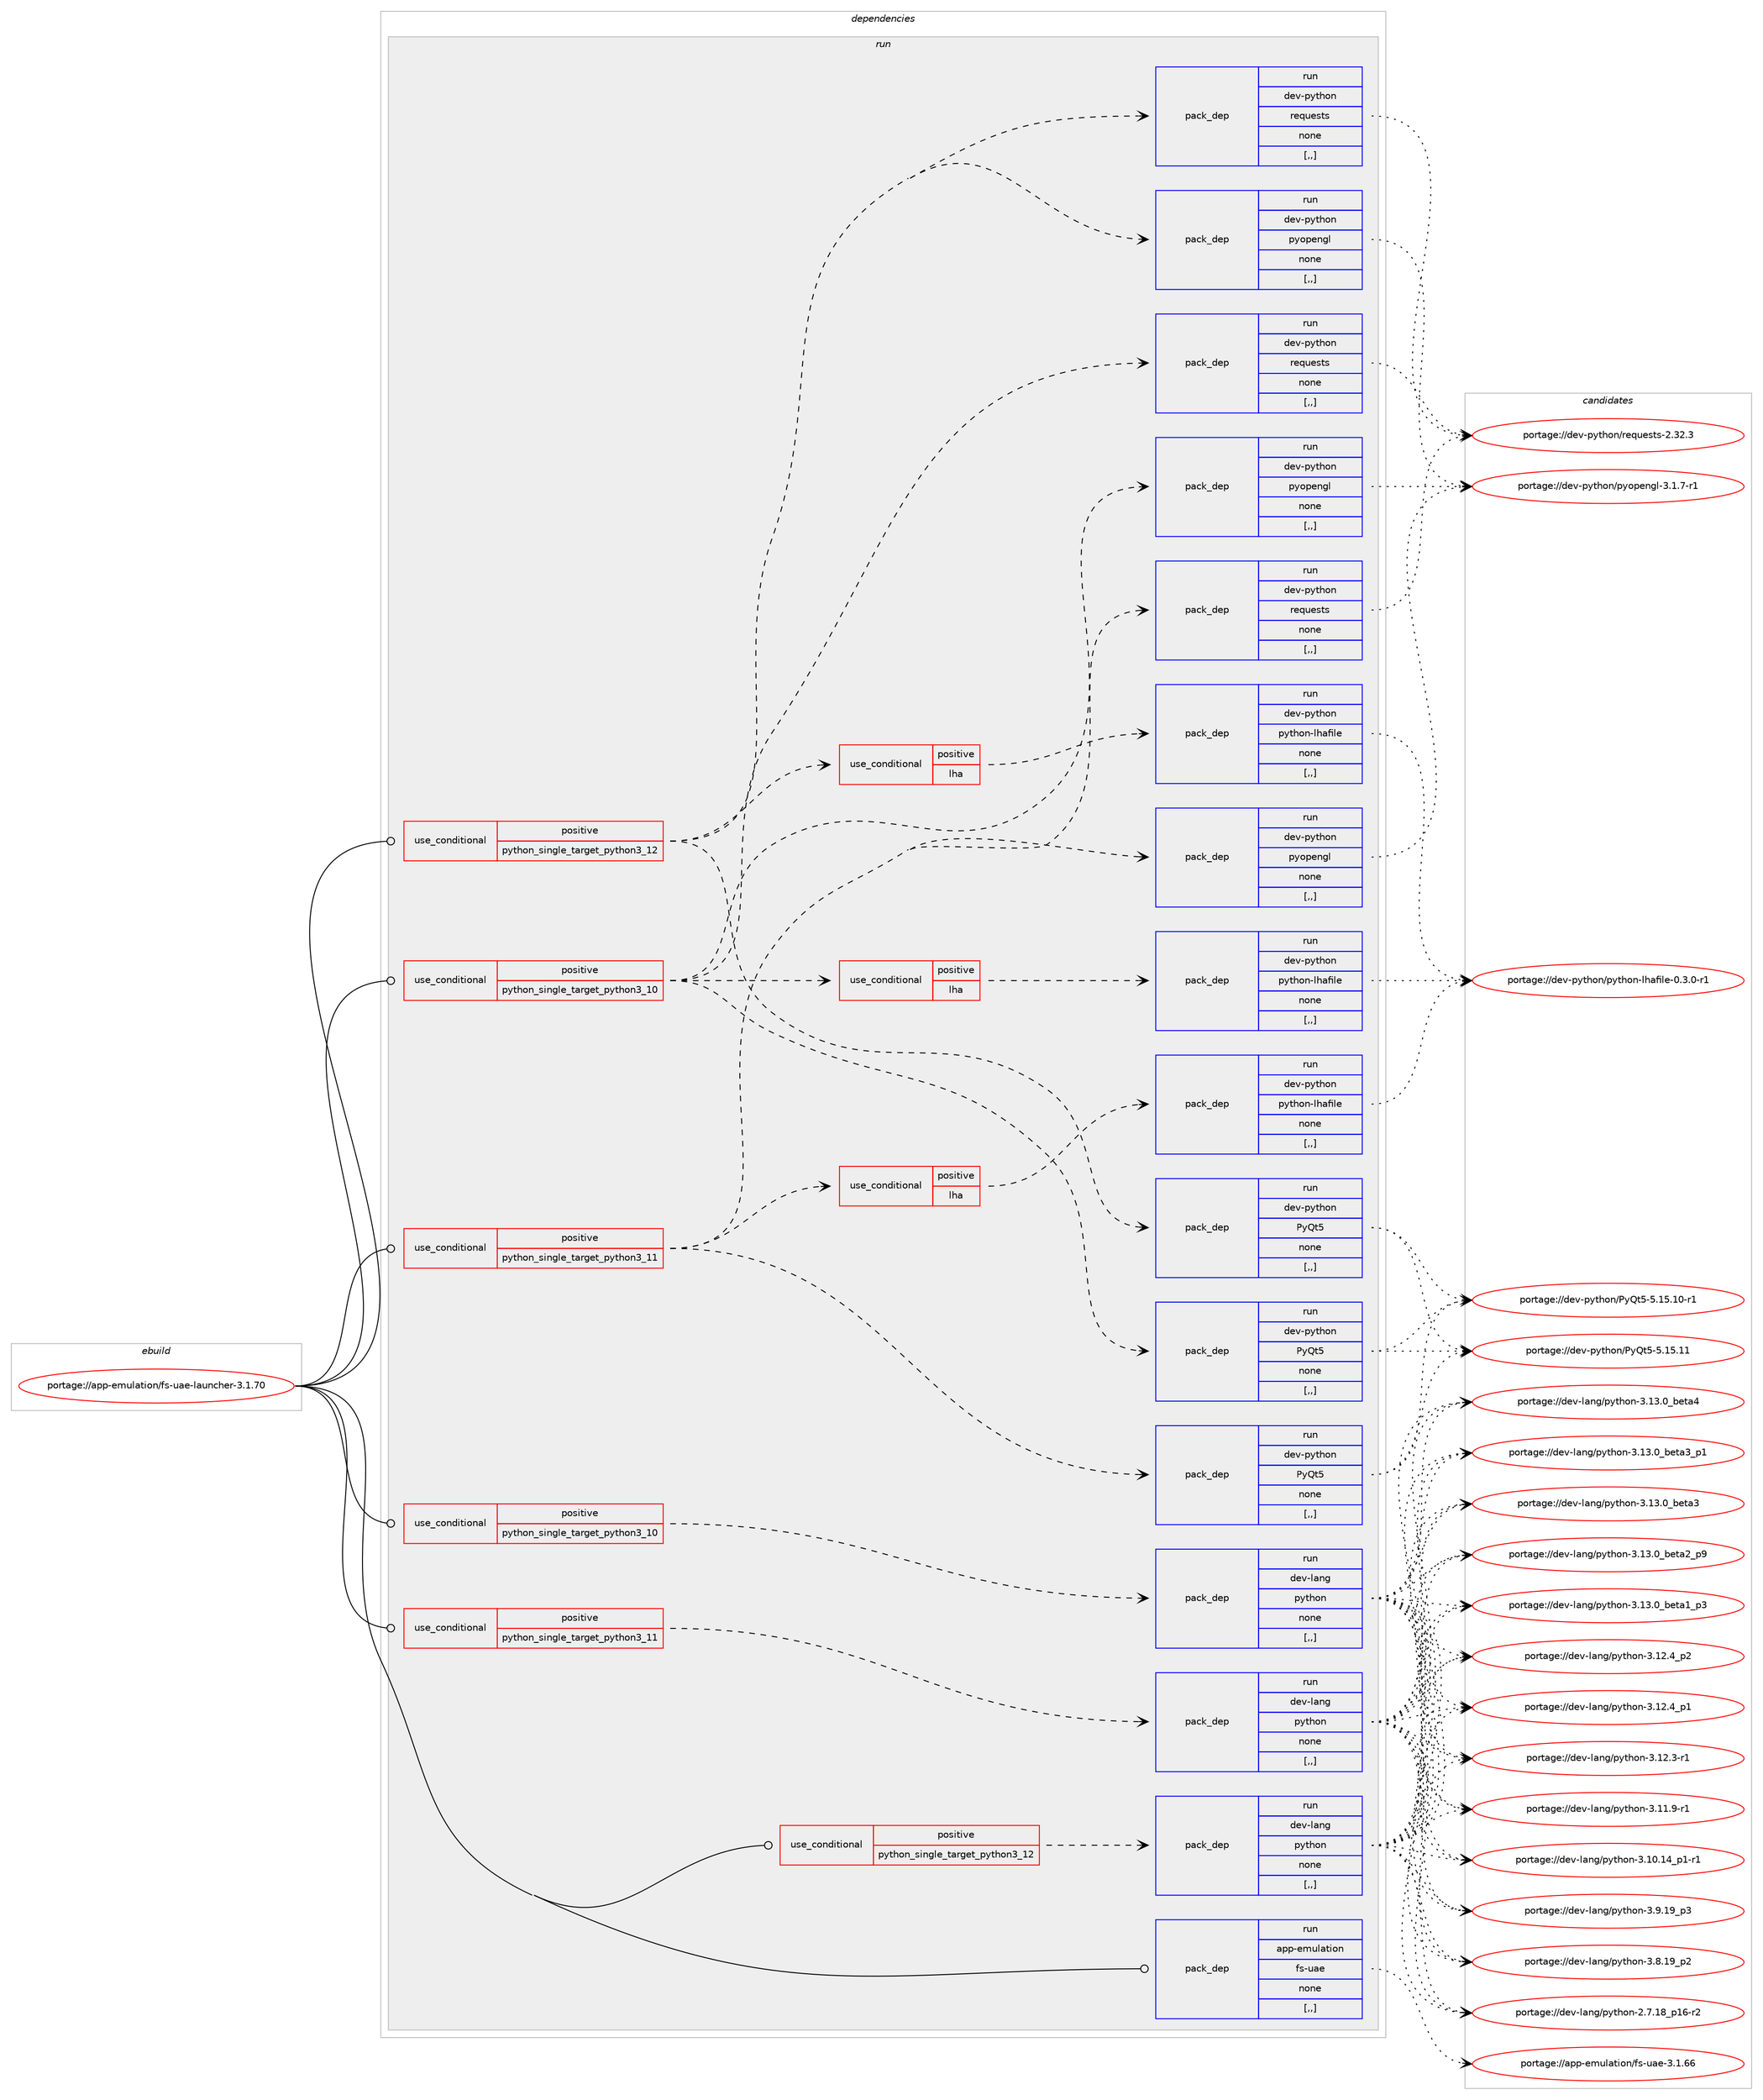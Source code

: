 digraph prolog {

# *************
# Graph options
# *************

newrank=true;
concentrate=true;
compound=true;
graph [rankdir=LR,fontname=Helvetica,fontsize=10,ranksep=1.5];#, ranksep=2.5, nodesep=0.2];
edge  [arrowhead=vee];
node  [fontname=Helvetica,fontsize=10];

# **********
# The ebuild
# **********

subgraph cluster_leftcol {
color=gray;
label=<<i>ebuild</i>>;
id [label="portage://app-emulation/fs-uae-launcher-3.1.70", color=red, width=4, href="../app-emulation/fs-uae-launcher-3.1.70.svg"];
}

# ****************
# The dependencies
# ****************

subgraph cluster_midcol {
color=gray;
label=<<i>dependencies</i>>;
subgraph cluster_compile {
fillcolor="#eeeeee";
style=filled;
label=<<i>compile</i>>;
}
subgraph cluster_compileandrun {
fillcolor="#eeeeee";
style=filled;
label=<<i>compile and run</i>>;
}
subgraph cluster_run {
fillcolor="#eeeeee";
style=filled;
label=<<i>run</i>>;
subgraph cond6406 {
dependency24228 [label=<<TABLE BORDER="0" CELLBORDER="1" CELLSPACING="0" CELLPADDING="4"><TR><TD ROWSPAN="3" CELLPADDING="10">use_conditional</TD></TR><TR><TD>positive</TD></TR><TR><TD>python_single_target_python3_10</TD></TR></TABLE>>, shape=none, color=red];
subgraph pack17664 {
dependency24229 [label=<<TABLE BORDER="0" CELLBORDER="1" CELLSPACING="0" CELLPADDING="4" WIDTH="220"><TR><TD ROWSPAN="6" CELLPADDING="30">pack_dep</TD></TR><TR><TD WIDTH="110">run</TD></TR><TR><TD>dev-lang</TD></TR><TR><TD>python</TD></TR><TR><TD>none</TD></TR><TR><TD>[,,]</TD></TR></TABLE>>, shape=none, color=blue];
}
dependency24228:e -> dependency24229:w [weight=20,style="dashed",arrowhead="vee"];
}
id:e -> dependency24228:w [weight=20,style="solid",arrowhead="odot"];
subgraph cond6407 {
dependency24230 [label=<<TABLE BORDER="0" CELLBORDER="1" CELLSPACING="0" CELLPADDING="4"><TR><TD ROWSPAN="3" CELLPADDING="10">use_conditional</TD></TR><TR><TD>positive</TD></TR><TR><TD>python_single_target_python3_10</TD></TR></TABLE>>, shape=none, color=red];
subgraph pack17665 {
dependency24231 [label=<<TABLE BORDER="0" CELLBORDER="1" CELLSPACING="0" CELLPADDING="4" WIDTH="220"><TR><TD ROWSPAN="6" CELLPADDING="30">pack_dep</TD></TR><TR><TD WIDTH="110">run</TD></TR><TR><TD>dev-python</TD></TR><TR><TD>PyQt5</TD></TR><TR><TD>none</TD></TR><TR><TD>[,,]</TD></TR></TABLE>>, shape=none, color=blue];
}
dependency24230:e -> dependency24231:w [weight=20,style="dashed",arrowhead="vee"];
subgraph pack17666 {
dependency24232 [label=<<TABLE BORDER="0" CELLBORDER="1" CELLSPACING="0" CELLPADDING="4" WIDTH="220"><TR><TD ROWSPAN="6" CELLPADDING="30">pack_dep</TD></TR><TR><TD WIDTH="110">run</TD></TR><TR><TD>dev-python</TD></TR><TR><TD>pyopengl</TD></TR><TR><TD>none</TD></TR><TR><TD>[,,]</TD></TR></TABLE>>, shape=none, color=blue];
}
dependency24230:e -> dependency24232:w [weight=20,style="dashed",arrowhead="vee"];
subgraph pack17667 {
dependency24233 [label=<<TABLE BORDER="0" CELLBORDER="1" CELLSPACING="0" CELLPADDING="4" WIDTH="220"><TR><TD ROWSPAN="6" CELLPADDING="30">pack_dep</TD></TR><TR><TD WIDTH="110">run</TD></TR><TR><TD>dev-python</TD></TR><TR><TD>requests</TD></TR><TR><TD>none</TD></TR><TR><TD>[,,]</TD></TR></TABLE>>, shape=none, color=blue];
}
dependency24230:e -> dependency24233:w [weight=20,style="dashed",arrowhead="vee"];
subgraph cond6408 {
dependency24234 [label=<<TABLE BORDER="0" CELLBORDER="1" CELLSPACING="0" CELLPADDING="4"><TR><TD ROWSPAN="3" CELLPADDING="10">use_conditional</TD></TR><TR><TD>positive</TD></TR><TR><TD>lha</TD></TR></TABLE>>, shape=none, color=red];
subgraph pack17668 {
dependency24235 [label=<<TABLE BORDER="0" CELLBORDER="1" CELLSPACING="0" CELLPADDING="4" WIDTH="220"><TR><TD ROWSPAN="6" CELLPADDING="30">pack_dep</TD></TR><TR><TD WIDTH="110">run</TD></TR><TR><TD>dev-python</TD></TR><TR><TD>python-lhafile</TD></TR><TR><TD>none</TD></TR><TR><TD>[,,]</TD></TR></TABLE>>, shape=none, color=blue];
}
dependency24234:e -> dependency24235:w [weight=20,style="dashed",arrowhead="vee"];
}
dependency24230:e -> dependency24234:w [weight=20,style="dashed",arrowhead="vee"];
}
id:e -> dependency24230:w [weight=20,style="solid",arrowhead="odot"];
subgraph cond6409 {
dependency24236 [label=<<TABLE BORDER="0" CELLBORDER="1" CELLSPACING="0" CELLPADDING="4"><TR><TD ROWSPAN="3" CELLPADDING="10">use_conditional</TD></TR><TR><TD>positive</TD></TR><TR><TD>python_single_target_python3_11</TD></TR></TABLE>>, shape=none, color=red];
subgraph pack17669 {
dependency24237 [label=<<TABLE BORDER="0" CELLBORDER="1" CELLSPACING="0" CELLPADDING="4" WIDTH="220"><TR><TD ROWSPAN="6" CELLPADDING="30">pack_dep</TD></TR><TR><TD WIDTH="110">run</TD></TR><TR><TD>dev-lang</TD></TR><TR><TD>python</TD></TR><TR><TD>none</TD></TR><TR><TD>[,,]</TD></TR></TABLE>>, shape=none, color=blue];
}
dependency24236:e -> dependency24237:w [weight=20,style="dashed",arrowhead="vee"];
}
id:e -> dependency24236:w [weight=20,style="solid",arrowhead="odot"];
subgraph cond6410 {
dependency24238 [label=<<TABLE BORDER="0" CELLBORDER="1" CELLSPACING="0" CELLPADDING="4"><TR><TD ROWSPAN="3" CELLPADDING="10">use_conditional</TD></TR><TR><TD>positive</TD></TR><TR><TD>python_single_target_python3_11</TD></TR></TABLE>>, shape=none, color=red];
subgraph pack17670 {
dependency24239 [label=<<TABLE BORDER="0" CELLBORDER="1" CELLSPACING="0" CELLPADDING="4" WIDTH="220"><TR><TD ROWSPAN="6" CELLPADDING="30">pack_dep</TD></TR><TR><TD WIDTH="110">run</TD></TR><TR><TD>dev-python</TD></TR><TR><TD>PyQt5</TD></TR><TR><TD>none</TD></TR><TR><TD>[,,]</TD></TR></TABLE>>, shape=none, color=blue];
}
dependency24238:e -> dependency24239:w [weight=20,style="dashed",arrowhead="vee"];
subgraph pack17671 {
dependency24240 [label=<<TABLE BORDER="0" CELLBORDER="1" CELLSPACING="0" CELLPADDING="4" WIDTH="220"><TR><TD ROWSPAN="6" CELLPADDING="30">pack_dep</TD></TR><TR><TD WIDTH="110">run</TD></TR><TR><TD>dev-python</TD></TR><TR><TD>pyopengl</TD></TR><TR><TD>none</TD></TR><TR><TD>[,,]</TD></TR></TABLE>>, shape=none, color=blue];
}
dependency24238:e -> dependency24240:w [weight=20,style="dashed",arrowhead="vee"];
subgraph pack17672 {
dependency24241 [label=<<TABLE BORDER="0" CELLBORDER="1" CELLSPACING="0" CELLPADDING="4" WIDTH="220"><TR><TD ROWSPAN="6" CELLPADDING="30">pack_dep</TD></TR><TR><TD WIDTH="110">run</TD></TR><TR><TD>dev-python</TD></TR><TR><TD>requests</TD></TR><TR><TD>none</TD></TR><TR><TD>[,,]</TD></TR></TABLE>>, shape=none, color=blue];
}
dependency24238:e -> dependency24241:w [weight=20,style="dashed",arrowhead="vee"];
subgraph cond6411 {
dependency24242 [label=<<TABLE BORDER="0" CELLBORDER="1" CELLSPACING="0" CELLPADDING="4"><TR><TD ROWSPAN="3" CELLPADDING="10">use_conditional</TD></TR><TR><TD>positive</TD></TR><TR><TD>lha</TD></TR></TABLE>>, shape=none, color=red];
subgraph pack17673 {
dependency24243 [label=<<TABLE BORDER="0" CELLBORDER="1" CELLSPACING="0" CELLPADDING="4" WIDTH="220"><TR><TD ROWSPAN="6" CELLPADDING="30">pack_dep</TD></TR><TR><TD WIDTH="110">run</TD></TR><TR><TD>dev-python</TD></TR><TR><TD>python-lhafile</TD></TR><TR><TD>none</TD></TR><TR><TD>[,,]</TD></TR></TABLE>>, shape=none, color=blue];
}
dependency24242:e -> dependency24243:w [weight=20,style="dashed",arrowhead="vee"];
}
dependency24238:e -> dependency24242:w [weight=20,style="dashed",arrowhead="vee"];
}
id:e -> dependency24238:w [weight=20,style="solid",arrowhead="odot"];
subgraph cond6412 {
dependency24244 [label=<<TABLE BORDER="0" CELLBORDER="1" CELLSPACING="0" CELLPADDING="4"><TR><TD ROWSPAN="3" CELLPADDING="10">use_conditional</TD></TR><TR><TD>positive</TD></TR><TR><TD>python_single_target_python3_12</TD></TR></TABLE>>, shape=none, color=red];
subgraph pack17674 {
dependency24245 [label=<<TABLE BORDER="0" CELLBORDER="1" CELLSPACING="0" CELLPADDING="4" WIDTH="220"><TR><TD ROWSPAN="6" CELLPADDING="30">pack_dep</TD></TR><TR><TD WIDTH="110">run</TD></TR><TR><TD>dev-lang</TD></TR><TR><TD>python</TD></TR><TR><TD>none</TD></TR><TR><TD>[,,]</TD></TR></TABLE>>, shape=none, color=blue];
}
dependency24244:e -> dependency24245:w [weight=20,style="dashed",arrowhead="vee"];
}
id:e -> dependency24244:w [weight=20,style="solid",arrowhead="odot"];
subgraph cond6413 {
dependency24246 [label=<<TABLE BORDER="0" CELLBORDER="1" CELLSPACING="0" CELLPADDING="4"><TR><TD ROWSPAN="3" CELLPADDING="10">use_conditional</TD></TR><TR><TD>positive</TD></TR><TR><TD>python_single_target_python3_12</TD></TR></TABLE>>, shape=none, color=red];
subgraph pack17675 {
dependency24247 [label=<<TABLE BORDER="0" CELLBORDER="1" CELLSPACING="0" CELLPADDING="4" WIDTH="220"><TR><TD ROWSPAN="6" CELLPADDING="30">pack_dep</TD></TR><TR><TD WIDTH="110">run</TD></TR><TR><TD>dev-python</TD></TR><TR><TD>PyQt5</TD></TR><TR><TD>none</TD></TR><TR><TD>[,,]</TD></TR></TABLE>>, shape=none, color=blue];
}
dependency24246:e -> dependency24247:w [weight=20,style="dashed",arrowhead="vee"];
subgraph pack17676 {
dependency24248 [label=<<TABLE BORDER="0" CELLBORDER="1" CELLSPACING="0" CELLPADDING="4" WIDTH="220"><TR><TD ROWSPAN="6" CELLPADDING="30">pack_dep</TD></TR><TR><TD WIDTH="110">run</TD></TR><TR><TD>dev-python</TD></TR><TR><TD>pyopengl</TD></TR><TR><TD>none</TD></TR><TR><TD>[,,]</TD></TR></TABLE>>, shape=none, color=blue];
}
dependency24246:e -> dependency24248:w [weight=20,style="dashed",arrowhead="vee"];
subgraph pack17677 {
dependency24249 [label=<<TABLE BORDER="0" CELLBORDER="1" CELLSPACING="0" CELLPADDING="4" WIDTH="220"><TR><TD ROWSPAN="6" CELLPADDING="30">pack_dep</TD></TR><TR><TD WIDTH="110">run</TD></TR><TR><TD>dev-python</TD></TR><TR><TD>requests</TD></TR><TR><TD>none</TD></TR><TR><TD>[,,]</TD></TR></TABLE>>, shape=none, color=blue];
}
dependency24246:e -> dependency24249:w [weight=20,style="dashed",arrowhead="vee"];
subgraph cond6414 {
dependency24250 [label=<<TABLE BORDER="0" CELLBORDER="1" CELLSPACING="0" CELLPADDING="4"><TR><TD ROWSPAN="3" CELLPADDING="10">use_conditional</TD></TR><TR><TD>positive</TD></TR><TR><TD>lha</TD></TR></TABLE>>, shape=none, color=red];
subgraph pack17678 {
dependency24251 [label=<<TABLE BORDER="0" CELLBORDER="1" CELLSPACING="0" CELLPADDING="4" WIDTH="220"><TR><TD ROWSPAN="6" CELLPADDING="30">pack_dep</TD></TR><TR><TD WIDTH="110">run</TD></TR><TR><TD>dev-python</TD></TR><TR><TD>python-lhafile</TD></TR><TR><TD>none</TD></TR><TR><TD>[,,]</TD></TR></TABLE>>, shape=none, color=blue];
}
dependency24250:e -> dependency24251:w [weight=20,style="dashed",arrowhead="vee"];
}
dependency24246:e -> dependency24250:w [weight=20,style="dashed",arrowhead="vee"];
}
id:e -> dependency24246:w [weight=20,style="solid",arrowhead="odot"];
subgraph pack17679 {
dependency24252 [label=<<TABLE BORDER="0" CELLBORDER="1" CELLSPACING="0" CELLPADDING="4" WIDTH="220"><TR><TD ROWSPAN="6" CELLPADDING="30">pack_dep</TD></TR><TR><TD WIDTH="110">run</TD></TR><TR><TD>app-emulation</TD></TR><TR><TD>fs-uae</TD></TR><TR><TD>none</TD></TR><TR><TD>[,,]</TD></TR></TABLE>>, shape=none, color=blue];
}
id:e -> dependency24252:w [weight=20,style="solid",arrowhead="odot"];
}
}

# **************
# The candidates
# **************

subgraph cluster_choices {
rank=same;
color=gray;
label=<<i>candidates</i>>;

subgraph choice17664 {
color=black;
nodesep=1;
choice1001011184510897110103471121211161041111104551464951464895981011169752 [label="portage://dev-lang/python-3.13.0_beta4", color=red, width=4,href="../dev-lang/python-3.13.0_beta4.svg"];
choice10010111845108971101034711212111610411111045514649514648959810111697519511249 [label="portage://dev-lang/python-3.13.0_beta3_p1", color=red, width=4,href="../dev-lang/python-3.13.0_beta3_p1.svg"];
choice1001011184510897110103471121211161041111104551464951464895981011169751 [label="portage://dev-lang/python-3.13.0_beta3", color=red, width=4,href="../dev-lang/python-3.13.0_beta3.svg"];
choice10010111845108971101034711212111610411111045514649514648959810111697509511257 [label="portage://dev-lang/python-3.13.0_beta2_p9", color=red, width=4,href="../dev-lang/python-3.13.0_beta2_p9.svg"];
choice10010111845108971101034711212111610411111045514649514648959810111697499511251 [label="portage://dev-lang/python-3.13.0_beta1_p3", color=red, width=4,href="../dev-lang/python-3.13.0_beta1_p3.svg"];
choice100101118451089711010347112121116104111110455146495046529511250 [label="portage://dev-lang/python-3.12.4_p2", color=red, width=4,href="../dev-lang/python-3.12.4_p2.svg"];
choice100101118451089711010347112121116104111110455146495046529511249 [label="portage://dev-lang/python-3.12.4_p1", color=red, width=4,href="../dev-lang/python-3.12.4_p1.svg"];
choice100101118451089711010347112121116104111110455146495046514511449 [label="portage://dev-lang/python-3.12.3-r1", color=red, width=4,href="../dev-lang/python-3.12.3-r1.svg"];
choice100101118451089711010347112121116104111110455146494946574511449 [label="portage://dev-lang/python-3.11.9-r1", color=red, width=4,href="../dev-lang/python-3.11.9-r1.svg"];
choice100101118451089711010347112121116104111110455146494846495295112494511449 [label="portage://dev-lang/python-3.10.14_p1-r1", color=red, width=4,href="../dev-lang/python-3.10.14_p1-r1.svg"];
choice100101118451089711010347112121116104111110455146574649579511251 [label="portage://dev-lang/python-3.9.19_p3", color=red, width=4,href="../dev-lang/python-3.9.19_p3.svg"];
choice100101118451089711010347112121116104111110455146564649579511250 [label="portage://dev-lang/python-3.8.19_p2", color=red, width=4,href="../dev-lang/python-3.8.19_p2.svg"];
choice100101118451089711010347112121116104111110455046554649569511249544511450 [label="portage://dev-lang/python-2.7.18_p16-r2", color=red, width=4,href="../dev-lang/python-2.7.18_p16-r2.svg"];
dependency24229:e -> choice1001011184510897110103471121211161041111104551464951464895981011169752:w [style=dotted,weight="100"];
dependency24229:e -> choice10010111845108971101034711212111610411111045514649514648959810111697519511249:w [style=dotted,weight="100"];
dependency24229:e -> choice1001011184510897110103471121211161041111104551464951464895981011169751:w [style=dotted,weight="100"];
dependency24229:e -> choice10010111845108971101034711212111610411111045514649514648959810111697509511257:w [style=dotted,weight="100"];
dependency24229:e -> choice10010111845108971101034711212111610411111045514649514648959810111697499511251:w [style=dotted,weight="100"];
dependency24229:e -> choice100101118451089711010347112121116104111110455146495046529511250:w [style=dotted,weight="100"];
dependency24229:e -> choice100101118451089711010347112121116104111110455146495046529511249:w [style=dotted,weight="100"];
dependency24229:e -> choice100101118451089711010347112121116104111110455146495046514511449:w [style=dotted,weight="100"];
dependency24229:e -> choice100101118451089711010347112121116104111110455146494946574511449:w [style=dotted,weight="100"];
dependency24229:e -> choice100101118451089711010347112121116104111110455146494846495295112494511449:w [style=dotted,weight="100"];
dependency24229:e -> choice100101118451089711010347112121116104111110455146574649579511251:w [style=dotted,weight="100"];
dependency24229:e -> choice100101118451089711010347112121116104111110455146564649579511250:w [style=dotted,weight="100"];
dependency24229:e -> choice100101118451089711010347112121116104111110455046554649569511249544511450:w [style=dotted,weight="100"];
}
subgraph choice17665 {
color=black;
nodesep=1;
choice10010111845112121116104111110478012181116534553464953464949 [label="portage://dev-python/PyQt5-5.15.11", color=red, width=4,href="../dev-python/PyQt5-5.15.11.svg"];
choice100101118451121211161041111104780121811165345534649534649484511449 [label="portage://dev-python/PyQt5-5.15.10-r1", color=red, width=4,href="../dev-python/PyQt5-5.15.10-r1.svg"];
dependency24231:e -> choice10010111845112121116104111110478012181116534553464953464949:w [style=dotted,weight="100"];
dependency24231:e -> choice100101118451121211161041111104780121811165345534649534649484511449:w [style=dotted,weight="100"];
}
subgraph choice17666 {
color=black;
nodesep=1;
choice10010111845112121116104111110471121211111121011101031084551464946554511449 [label="portage://dev-python/pyopengl-3.1.7-r1", color=red, width=4,href="../dev-python/pyopengl-3.1.7-r1.svg"];
dependency24232:e -> choice10010111845112121116104111110471121211111121011101031084551464946554511449:w [style=dotted,weight="100"];
}
subgraph choice17667 {
color=black;
nodesep=1;
choice100101118451121211161041111104711410111311710111511611545504651504651 [label="portage://dev-python/requests-2.32.3", color=red, width=4,href="../dev-python/requests-2.32.3.svg"];
dependency24233:e -> choice100101118451121211161041111104711410111311710111511611545504651504651:w [style=dotted,weight="100"];
}
subgraph choice17668 {
color=black;
nodesep=1;
choice100101118451121211161041111104711212111610411111045108104971021051081014548465146484511449 [label="portage://dev-python/python-lhafile-0.3.0-r1", color=red, width=4,href="../dev-python/python-lhafile-0.3.0-r1.svg"];
dependency24235:e -> choice100101118451121211161041111104711212111610411111045108104971021051081014548465146484511449:w [style=dotted,weight="100"];
}
subgraph choice17669 {
color=black;
nodesep=1;
choice1001011184510897110103471121211161041111104551464951464895981011169752 [label="portage://dev-lang/python-3.13.0_beta4", color=red, width=4,href="../dev-lang/python-3.13.0_beta4.svg"];
choice10010111845108971101034711212111610411111045514649514648959810111697519511249 [label="portage://dev-lang/python-3.13.0_beta3_p1", color=red, width=4,href="../dev-lang/python-3.13.0_beta3_p1.svg"];
choice1001011184510897110103471121211161041111104551464951464895981011169751 [label="portage://dev-lang/python-3.13.0_beta3", color=red, width=4,href="../dev-lang/python-3.13.0_beta3.svg"];
choice10010111845108971101034711212111610411111045514649514648959810111697509511257 [label="portage://dev-lang/python-3.13.0_beta2_p9", color=red, width=4,href="../dev-lang/python-3.13.0_beta2_p9.svg"];
choice10010111845108971101034711212111610411111045514649514648959810111697499511251 [label="portage://dev-lang/python-3.13.0_beta1_p3", color=red, width=4,href="../dev-lang/python-3.13.0_beta1_p3.svg"];
choice100101118451089711010347112121116104111110455146495046529511250 [label="portage://dev-lang/python-3.12.4_p2", color=red, width=4,href="../dev-lang/python-3.12.4_p2.svg"];
choice100101118451089711010347112121116104111110455146495046529511249 [label="portage://dev-lang/python-3.12.4_p1", color=red, width=4,href="../dev-lang/python-3.12.4_p1.svg"];
choice100101118451089711010347112121116104111110455146495046514511449 [label="portage://dev-lang/python-3.12.3-r1", color=red, width=4,href="../dev-lang/python-3.12.3-r1.svg"];
choice100101118451089711010347112121116104111110455146494946574511449 [label="portage://dev-lang/python-3.11.9-r1", color=red, width=4,href="../dev-lang/python-3.11.9-r1.svg"];
choice100101118451089711010347112121116104111110455146494846495295112494511449 [label="portage://dev-lang/python-3.10.14_p1-r1", color=red, width=4,href="../dev-lang/python-3.10.14_p1-r1.svg"];
choice100101118451089711010347112121116104111110455146574649579511251 [label="portage://dev-lang/python-3.9.19_p3", color=red, width=4,href="../dev-lang/python-3.9.19_p3.svg"];
choice100101118451089711010347112121116104111110455146564649579511250 [label="portage://dev-lang/python-3.8.19_p2", color=red, width=4,href="../dev-lang/python-3.8.19_p2.svg"];
choice100101118451089711010347112121116104111110455046554649569511249544511450 [label="portage://dev-lang/python-2.7.18_p16-r2", color=red, width=4,href="../dev-lang/python-2.7.18_p16-r2.svg"];
dependency24237:e -> choice1001011184510897110103471121211161041111104551464951464895981011169752:w [style=dotted,weight="100"];
dependency24237:e -> choice10010111845108971101034711212111610411111045514649514648959810111697519511249:w [style=dotted,weight="100"];
dependency24237:e -> choice1001011184510897110103471121211161041111104551464951464895981011169751:w [style=dotted,weight="100"];
dependency24237:e -> choice10010111845108971101034711212111610411111045514649514648959810111697509511257:w [style=dotted,weight="100"];
dependency24237:e -> choice10010111845108971101034711212111610411111045514649514648959810111697499511251:w [style=dotted,weight="100"];
dependency24237:e -> choice100101118451089711010347112121116104111110455146495046529511250:w [style=dotted,weight="100"];
dependency24237:e -> choice100101118451089711010347112121116104111110455146495046529511249:w [style=dotted,weight="100"];
dependency24237:e -> choice100101118451089711010347112121116104111110455146495046514511449:w [style=dotted,weight="100"];
dependency24237:e -> choice100101118451089711010347112121116104111110455146494946574511449:w [style=dotted,weight="100"];
dependency24237:e -> choice100101118451089711010347112121116104111110455146494846495295112494511449:w [style=dotted,weight="100"];
dependency24237:e -> choice100101118451089711010347112121116104111110455146574649579511251:w [style=dotted,weight="100"];
dependency24237:e -> choice100101118451089711010347112121116104111110455146564649579511250:w [style=dotted,weight="100"];
dependency24237:e -> choice100101118451089711010347112121116104111110455046554649569511249544511450:w [style=dotted,weight="100"];
}
subgraph choice17670 {
color=black;
nodesep=1;
choice10010111845112121116104111110478012181116534553464953464949 [label="portage://dev-python/PyQt5-5.15.11", color=red, width=4,href="../dev-python/PyQt5-5.15.11.svg"];
choice100101118451121211161041111104780121811165345534649534649484511449 [label="portage://dev-python/PyQt5-5.15.10-r1", color=red, width=4,href="../dev-python/PyQt5-5.15.10-r1.svg"];
dependency24239:e -> choice10010111845112121116104111110478012181116534553464953464949:w [style=dotted,weight="100"];
dependency24239:e -> choice100101118451121211161041111104780121811165345534649534649484511449:w [style=dotted,weight="100"];
}
subgraph choice17671 {
color=black;
nodesep=1;
choice10010111845112121116104111110471121211111121011101031084551464946554511449 [label="portage://dev-python/pyopengl-3.1.7-r1", color=red, width=4,href="../dev-python/pyopengl-3.1.7-r1.svg"];
dependency24240:e -> choice10010111845112121116104111110471121211111121011101031084551464946554511449:w [style=dotted,weight="100"];
}
subgraph choice17672 {
color=black;
nodesep=1;
choice100101118451121211161041111104711410111311710111511611545504651504651 [label="portage://dev-python/requests-2.32.3", color=red, width=4,href="../dev-python/requests-2.32.3.svg"];
dependency24241:e -> choice100101118451121211161041111104711410111311710111511611545504651504651:w [style=dotted,weight="100"];
}
subgraph choice17673 {
color=black;
nodesep=1;
choice100101118451121211161041111104711212111610411111045108104971021051081014548465146484511449 [label="portage://dev-python/python-lhafile-0.3.0-r1", color=red, width=4,href="../dev-python/python-lhafile-0.3.0-r1.svg"];
dependency24243:e -> choice100101118451121211161041111104711212111610411111045108104971021051081014548465146484511449:w [style=dotted,weight="100"];
}
subgraph choice17674 {
color=black;
nodesep=1;
choice1001011184510897110103471121211161041111104551464951464895981011169752 [label="portage://dev-lang/python-3.13.0_beta4", color=red, width=4,href="../dev-lang/python-3.13.0_beta4.svg"];
choice10010111845108971101034711212111610411111045514649514648959810111697519511249 [label="portage://dev-lang/python-3.13.0_beta3_p1", color=red, width=4,href="../dev-lang/python-3.13.0_beta3_p1.svg"];
choice1001011184510897110103471121211161041111104551464951464895981011169751 [label="portage://dev-lang/python-3.13.0_beta3", color=red, width=4,href="../dev-lang/python-3.13.0_beta3.svg"];
choice10010111845108971101034711212111610411111045514649514648959810111697509511257 [label="portage://dev-lang/python-3.13.0_beta2_p9", color=red, width=4,href="../dev-lang/python-3.13.0_beta2_p9.svg"];
choice10010111845108971101034711212111610411111045514649514648959810111697499511251 [label="portage://dev-lang/python-3.13.0_beta1_p3", color=red, width=4,href="../dev-lang/python-3.13.0_beta1_p3.svg"];
choice100101118451089711010347112121116104111110455146495046529511250 [label="portage://dev-lang/python-3.12.4_p2", color=red, width=4,href="../dev-lang/python-3.12.4_p2.svg"];
choice100101118451089711010347112121116104111110455146495046529511249 [label="portage://dev-lang/python-3.12.4_p1", color=red, width=4,href="../dev-lang/python-3.12.4_p1.svg"];
choice100101118451089711010347112121116104111110455146495046514511449 [label="portage://dev-lang/python-3.12.3-r1", color=red, width=4,href="../dev-lang/python-3.12.3-r1.svg"];
choice100101118451089711010347112121116104111110455146494946574511449 [label="portage://dev-lang/python-3.11.9-r1", color=red, width=4,href="../dev-lang/python-3.11.9-r1.svg"];
choice100101118451089711010347112121116104111110455146494846495295112494511449 [label="portage://dev-lang/python-3.10.14_p1-r1", color=red, width=4,href="../dev-lang/python-3.10.14_p1-r1.svg"];
choice100101118451089711010347112121116104111110455146574649579511251 [label="portage://dev-lang/python-3.9.19_p3", color=red, width=4,href="../dev-lang/python-3.9.19_p3.svg"];
choice100101118451089711010347112121116104111110455146564649579511250 [label="portage://dev-lang/python-3.8.19_p2", color=red, width=4,href="../dev-lang/python-3.8.19_p2.svg"];
choice100101118451089711010347112121116104111110455046554649569511249544511450 [label="portage://dev-lang/python-2.7.18_p16-r2", color=red, width=4,href="../dev-lang/python-2.7.18_p16-r2.svg"];
dependency24245:e -> choice1001011184510897110103471121211161041111104551464951464895981011169752:w [style=dotted,weight="100"];
dependency24245:e -> choice10010111845108971101034711212111610411111045514649514648959810111697519511249:w [style=dotted,weight="100"];
dependency24245:e -> choice1001011184510897110103471121211161041111104551464951464895981011169751:w [style=dotted,weight="100"];
dependency24245:e -> choice10010111845108971101034711212111610411111045514649514648959810111697509511257:w [style=dotted,weight="100"];
dependency24245:e -> choice10010111845108971101034711212111610411111045514649514648959810111697499511251:w [style=dotted,weight="100"];
dependency24245:e -> choice100101118451089711010347112121116104111110455146495046529511250:w [style=dotted,weight="100"];
dependency24245:e -> choice100101118451089711010347112121116104111110455146495046529511249:w [style=dotted,weight="100"];
dependency24245:e -> choice100101118451089711010347112121116104111110455146495046514511449:w [style=dotted,weight="100"];
dependency24245:e -> choice100101118451089711010347112121116104111110455146494946574511449:w [style=dotted,weight="100"];
dependency24245:e -> choice100101118451089711010347112121116104111110455146494846495295112494511449:w [style=dotted,weight="100"];
dependency24245:e -> choice100101118451089711010347112121116104111110455146574649579511251:w [style=dotted,weight="100"];
dependency24245:e -> choice100101118451089711010347112121116104111110455146564649579511250:w [style=dotted,weight="100"];
dependency24245:e -> choice100101118451089711010347112121116104111110455046554649569511249544511450:w [style=dotted,weight="100"];
}
subgraph choice17675 {
color=black;
nodesep=1;
choice10010111845112121116104111110478012181116534553464953464949 [label="portage://dev-python/PyQt5-5.15.11", color=red, width=4,href="../dev-python/PyQt5-5.15.11.svg"];
choice100101118451121211161041111104780121811165345534649534649484511449 [label="portage://dev-python/PyQt5-5.15.10-r1", color=red, width=4,href="../dev-python/PyQt5-5.15.10-r1.svg"];
dependency24247:e -> choice10010111845112121116104111110478012181116534553464953464949:w [style=dotted,weight="100"];
dependency24247:e -> choice100101118451121211161041111104780121811165345534649534649484511449:w [style=dotted,weight="100"];
}
subgraph choice17676 {
color=black;
nodesep=1;
choice10010111845112121116104111110471121211111121011101031084551464946554511449 [label="portage://dev-python/pyopengl-3.1.7-r1", color=red, width=4,href="../dev-python/pyopengl-3.1.7-r1.svg"];
dependency24248:e -> choice10010111845112121116104111110471121211111121011101031084551464946554511449:w [style=dotted,weight="100"];
}
subgraph choice17677 {
color=black;
nodesep=1;
choice100101118451121211161041111104711410111311710111511611545504651504651 [label="portage://dev-python/requests-2.32.3", color=red, width=4,href="../dev-python/requests-2.32.3.svg"];
dependency24249:e -> choice100101118451121211161041111104711410111311710111511611545504651504651:w [style=dotted,weight="100"];
}
subgraph choice17678 {
color=black;
nodesep=1;
choice100101118451121211161041111104711212111610411111045108104971021051081014548465146484511449 [label="portage://dev-python/python-lhafile-0.3.0-r1", color=red, width=4,href="../dev-python/python-lhafile-0.3.0-r1.svg"];
dependency24251:e -> choice100101118451121211161041111104711212111610411111045108104971021051081014548465146484511449:w [style=dotted,weight="100"];
}
subgraph choice17679 {
color=black;
nodesep=1;
choice97112112451011091171089711610511111047102115451179710145514649465454 [label="portage://app-emulation/fs-uae-3.1.66", color=red, width=4,href="../app-emulation/fs-uae-3.1.66.svg"];
dependency24252:e -> choice97112112451011091171089711610511111047102115451179710145514649465454:w [style=dotted,weight="100"];
}
}

}
